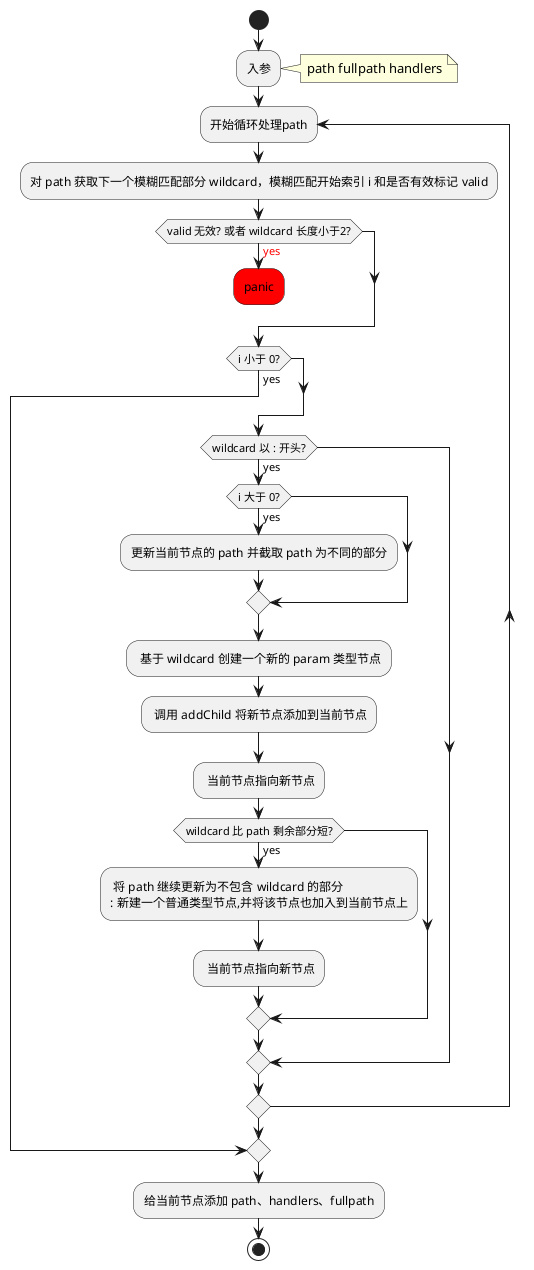 @startuml
'insertChild 方法
start
:入参;
note right: path fullpath handlers

repeat :开始循环处理path;

:对 path 获取下一个模糊匹配部分 wildcard，模糊匹配开始索引 i 和是否有效标记 valid;
if(valid 无效? 或者 wildcard 长度小于2?) is (<color:red>yes) then
    #red :panic;
    kill
endif
if(i 小于 0?) is (yes) then
    break
endif

if(wildcard 以 : 开头?)  is (yes) then
    if(i 大于 0?) is (yes) then
        :更新当前节点的 path 并截取 path 为不同的部分;
    endif
    : 基于 wildcard 创建一个新的 param 类型节点;
    : 调用 addChild 将新节点添加到当前节点;
    : 当前节点指向新节点;
    if(wildcard 比 path 剩余部分短?) is (yes) then
        : 将 path 继续更新为不包含 wildcard 的部分
        : 新建一个普通类型节点,并将该节点也加入到当前节点上;
        : 当前节点指向新节点;
    endif
endif

repeat while

:给当前节点添加 path、handlers、fullpath;
stop

@enduml
